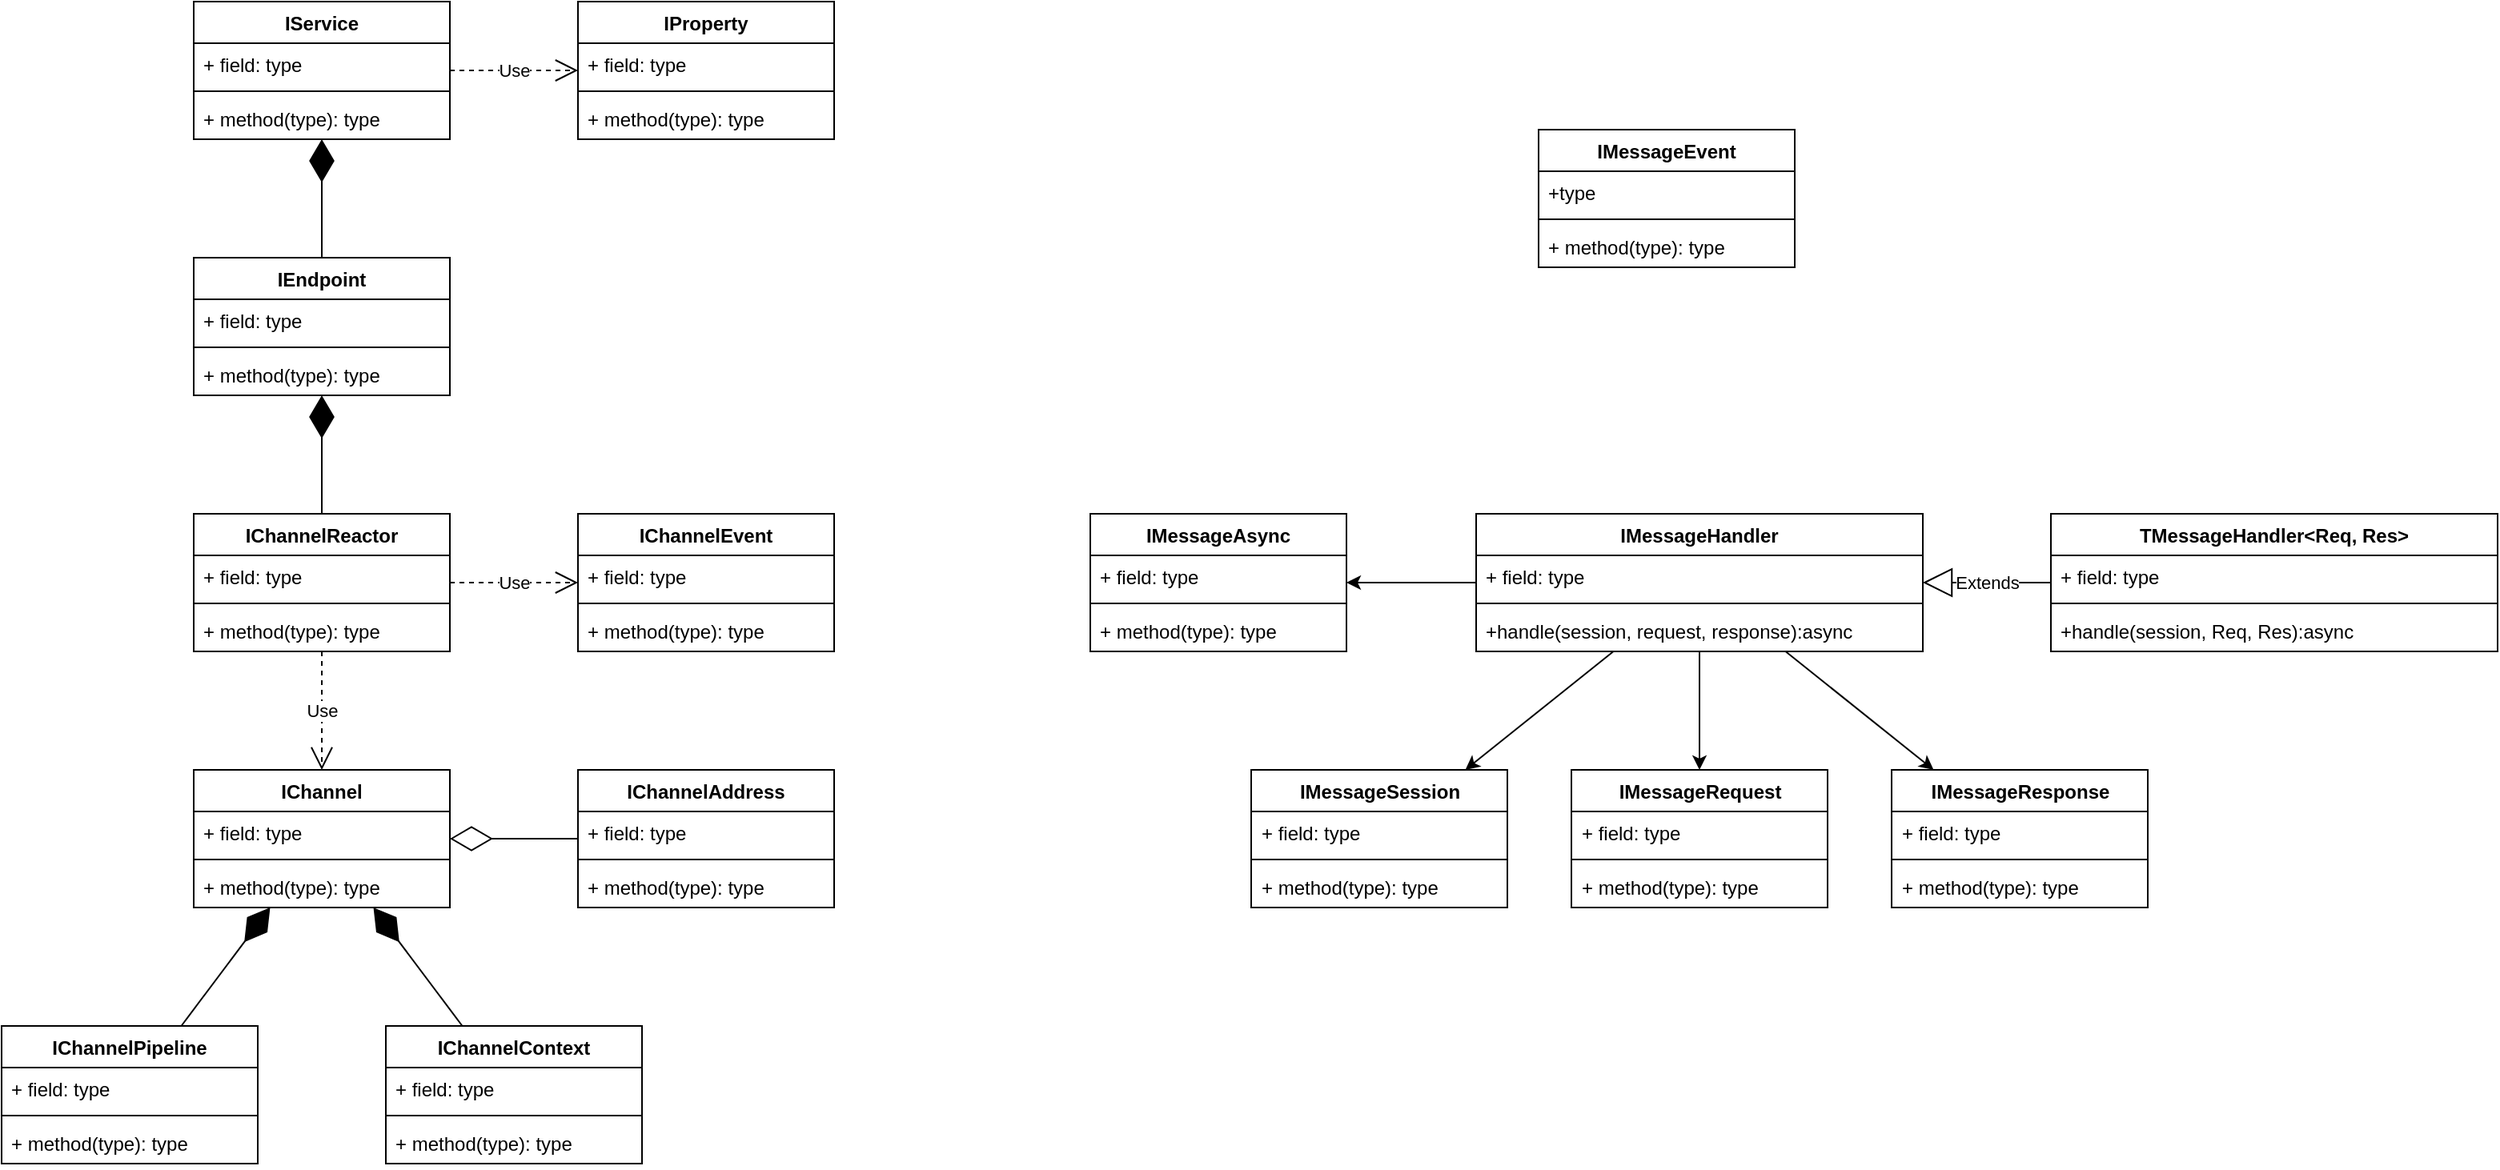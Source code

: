 <mxfile version="22.1.22" type="embed" pages="2">
  <diagram id="23iRSUPoRavnBvh4doch" name="功能结构">
    <mxGraphModel dx="989" dy="751" grid="1" gridSize="10" guides="1" tooltips="1" connect="1" arrows="1" fold="1" page="1" pageScale="1" pageWidth="827" pageHeight="1169" math="0" shadow="0">
      <root>
        <mxCell id="0" />
        <mxCell id="1" parent="0" />
        <mxCell id="2" value="IEndpoint" style="swimlane;fontStyle=1;align=center;verticalAlign=top;childLayout=stackLayout;horizontal=1;startSize=26;horizontalStack=0;resizeParent=1;resizeParentMax=0;resizeLast=0;collapsible=1;marginBottom=0;whiteSpace=wrap;html=1;" parent="1" vertex="1">
          <mxGeometry x="280" y="200" width="160" height="86" as="geometry" />
        </mxCell>
        <mxCell id="3" value="+ field: type" style="text;strokeColor=none;fillColor=none;align=left;verticalAlign=top;spacingLeft=4;spacingRight=4;overflow=hidden;rotatable=0;points=[[0,0.5],[1,0.5]];portConstraint=eastwest;whiteSpace=wrap;html=1;" parent="2" vertex="1">
          <mxGeometry y="26" width="160" height="26" as="geometry" />
        </mxCell>
        <mxCell id="4" value="" style="line;strokeWidth=1;fillColor=none;align=left;verticalAlign=middle;spacingTop=-1;spacingLeft=3;spacingRight=3;rotatable=0;labelPosition=right;points=[];portConstraint=eastwest;strokeColor=inherit;" parent="2" vertex="1">
          <mxGeometry y="52" width="160" height="8" as="geometry" />
        </mxCell>
        <mxCell id="5" value="+ method(type): type" style="text;strokeColor=none;fillColor=none;align=left;verticalAlign=top;spacingLeft=4;spacingRight=4;overflow=hidden;rotatable=0;points=[[0,0.5],[1,0.5]];portConstraint=eastwest;whiteSpace=wrap;html=1;" parent="2" vertex="1">
          <mxGeometry y="60" width="160" height="26" as="geometry" />
        </mxCell>
        <mxCell id="6" value="IChannelReactor" style="swimlane;fontStyle=1;align=center;verticalAlign=top;childLayout=stackLayout;horizontal=1;startSize=26;horizontalStack=0;resizeParent=1;resizeParentMax=0;resizeLast=0;collapsible=1;marginBottom=0;whiteSpace=wrap;html=1;" parent="1" vertex="1">
          <mxGeometry x="280" y="360" width="160" height="86" as="geometry" />
        </mxCell>
        <mxCell id="7" value="+ field: type" style="text;strokeColor=none;fillColor=none;align=left;verticalAlign=top;spacingLeft=4;spacingRight=4;overflow=hidden;rotatable=0;points=[[0,0.5],[1,0.5]];portConstraint=eastwest;whiteSpace=wrap;html=1;" parent="6" vertex="1">
          <mxGeometry y="26" width="160" height="26" as="geometry" />
        </mxCell>
        <mxCell id="8" value="" style="line;strokeWidth=1;fillColor=none;align=left;verticalAlign=middle;spacingTop=-1;spacingLeft=3;spacingRight=3;rotatable=0;labelPosition=right;points=[];portConstraint=eastwest;strokeColor=inherit;" parent="6" vertex="1">
          <mxGeometry y="52" width="160" height="8" as="geometry" />
        </mxCell>
        <mxCell id="9" value="+ method(type): type" style="text;strokeColor=none;fillColor=none;align=left;verticalAlign=top;spacingLeft=4;spacingRight=4;overflow=hidden;rotatable=0;points=[[0,0.5],[1,0.5]];portConstraint=eastwest;whiteSpace=wrap;html=1;" parent="6" vertex="1">
          <mxGeometry y="60" width="160" height="26" as="geometry" />
        </mxCell>
        <mxCell id="10" value="IChannelEvent" style="swimlane;fontStyle=1;align=center;verticalAlign=top;childLayout=stackLayout;horizontal=1;startSize=26;horizontalStack=0;resizeParent=1;resizeParentMax=0;resizeLast=0;collapsible=1;marginBottom=0;whiteSpace=wrap;html=1;" parent="1" vertex="1">
          <mxGeometry x="520" y="360" width="160" height="86" as="geometry" />
        </mxCell>
        <mxCell id="11" value="+ field: type" style="text;strokeColor=none;fillColor=none;align=left;verticalAlign=top;spacingLeft=4;spacingRight=4;overflow=hidden;rotatable=0;points=[[0,0.5],[1,0.5]];portConstraint=eastwest;whiteSpace=wrap;html=1;" parent="10" vertex="1">
          <mxGeometry y="26" width="160" height="26" as="geometry" />
        </mxCell>
        <mxCell id="12" value="" style="line;strokeWidth=1;fillColor=none;align=left;verticalAlign=middle;spacingTop=-1;spacingLeft=3;spacingRight=3;rotatable=0;labelPosition=right;points=[];portConstraint=eastwest;strokeColor=inherit;" parent="10" vertex="1">
          <mxGeometry y="52" width="160" height="8" as="geometry" />
        </mxCell>
        <mxCell id="13" value="+ method(type): type" style="text;strokeColor=none;fillColor=none;align=left;verticalAlign=top;spacingLeft=4;spacingRight=4;overflow=hidden;rotatable=0;points=[[0,0.5],[1,0.5]];portConstraint=eastwest;whiteSpace=wrap;html=1;" parent="10" vertex="1">
          <mxGeometry y="60" width="160" height="26" as="geometry" />
        </mxCell>
        <mxCell id="14" value="IChannelAddress" style="swimlane;fontStyle=1;align=center;verticalAlign=top;childLayout=stackLayout;horizontal=1;startSize=26;horizontalStack=0;resizeParent=1;resizeParentMax=0;resizeLast=0;collapsible=1;marginBottom=0;whiteSpace=wrap;html=1;" parent="1" vertex="1">
          <mxGeometry x="520" y="520" width="160" height="86" as="geometry" />
        </mxCell>
        <mxCell id="15" value="+ field: type" style="text;strokeColor=none;fillColor=none;align=left;verticalAlign=top;spacingLeft=4;spacingRight=4;overflow=hidden;rotatable=0;points=[[0,0.5],[1,0.5]];portConstraint=eastwest;whiteSpace=wrap;html=1;" parent="14" vertex="1">
          <mxGeometry y="26" width="160" height="26" as="geometry" />
        </mxCell>
        <mxCell id="16" value="" style="line;strokeWidth=1;fillColor=none;align=left;verticalAlign=middle;spacingTop=-1;spacingLeft=3;spacingRight=3;rotatable=0;labelPosition=right;points=[];portConstraint=eastwest;strokeColor=inherit;" parent="14" vertex="1">
          <mxGeometry y="52" width="160" height="8" as="geometry" />
        </mxCell>
        <mxCell id="17" value="+ method(type): type" style="text;strokeColor=none;fillColor=none;align=left;verticalAlign=top;spacingLeft=4;spacingRight=4;overflow=hidden;rotatable=0;points=[[0,0.5],[1,0.5]];portConstraint=eastwest;whiteSpace=wrap;html=1;" parent="14" vertex="1">
          <mxGeometry y="60" width="160" height="26" as="geometry" />
        </mxCell>
        <mxCell id="18" value="IChannel" style="swimlane;fontStyle=1;align=center;verticalAlign=top;childLayout=stackLayout;horizontal=1;startSize=26;horizontalStack=0;resizeParent=1;resizeParentMax=0;resizeLast=0;collapsible=1;marginBottom=0;whiteSpace=wrap;html=1;" parent="1" vertex="1">
          <mxGeometry x="280" y="520" width="160" height="86" as="geometry" />
        </mxCell>
        <mxCell id="19" value="+ field: type" style="text;strokeColor=none;fillColor=none;align=left;verticalAlign=top;spacingLeft=4;spacingRight=4;overflow=hidden;rotatable=0;points=[[0,0.5],[1,0.5]];portConstraint=eastwest;whiteSpace=wrap;html=1;" parent="18" vertex="1">
          <mxGeometry y="26" width="160" height="26" as="geometry" />
        </mxCell>
        <mxCell id="20" value="" style="line;strokeWidth=1;fillColor=none;align=left;verticalAlign=middle;spacingTop=-1;spacingLeft=3;spacingRight=3;rotatable=0;labelPosition=right;points=[];portConstraint=eastwest;strokeColor=inherit;" parent="18" vertex="1">
          <mxGeometry y="52" width="160" height="8" as="geometry" />
        </mxCell>
        <mxCell id="21" value="+ method(type): type" style="text;strokeColor=none;fillColor=none;align=left;verticalAlign=top;spacingLeft=4;spacingRight=4;overflow=hidden;rotatable=0;points=[[0,0.5],[1,0.5]];portConstraint=eastwest;whiteSpace=wrap;html=1;" parent="18" vertex="1">
          <mxGeometry y="60" width="160" height="26" as="geometry" />
        </mxCell>
        <mxCell id="22" value="Use" style="endArrow=open;endSize=12;dashed=1;html=1;rounded=0;" parent="1" source="6" target="18" edge="1">
          <mxGeometry width="160" relative="1" as="geometry">
            <mxPoint x="120" y="510" as="sourcePoint" />
            <mxPoint x="280" y="510" as="targetPoint" />
          </mxGeometry>
        </mxCell>
        <mxCell id="23" value="IChannelPipeline" style="swimlane;fontStyle=1;align=center;verticalAlign=top;childLayout=stackLayout;horizontal=1;startSize=26;horizontalStack=0;resizeParent=1;resizeParentMax=0;resizeLast=0;collapsible=1;marginBottom=0;whiteSpace=wrap;html=1;" parent="1" vertex="1">
          <mxGeometry x="160" y="680" width="160" height="86" as="geometry" />
        </mxCell>
        <mxCell id="24" value="+ field: type" style="text;strokeColor=none;fillColor=none;align=left;verticalAlign=top;spacingLeft=4;spacingRight=4;overflow=hidden;rotatable=0;points=[[0,0.5],[1,0.5]];portConstraint=eastwest;whiteSpace=wrap;html=1;" parent="23" vertex="1">
          <mxGeometry y="26" width="160" height="26" as="geometry" />
        </mxCell>
        <mxCell id="25" value="" style="line;strokeWidth=1;fillColor=none;align=left;verticalAlign=middle;spacingTop=-1;spacingLeft=3;spacingRight=3;rotatable=0;labelPosition=right;points=[];portConstraint=eastwest;strokeColor=inherit;" parent="23" vertex="1">
          <mxGeometry y="52" width="160" height="8" as="geometry" />
        </mxCell>
        <mxCell id="26" value="+ method(type): type" style="text;strokeColor=none;fillColor=none;align=left;verticalAlign=top;spacingLeft=4;spacingRight=4;overflow=hidden;rotatable=0;points=[[0,0.5],[1,0.5]];portConstraint=eastwest;whiteSpace=wrap;html=1;" parent="23" vertex="1">
          <mxGeometry y="60" width="160" height="26" as="geometry" />
        </mxCell>
        <mxCell id="27" value="IChannelContext" style="swimlane;fontStyle=1;align=center;verticalAlign=top;childLayout=stackLayout;horizontal=1;startSize=26;horizontalStack=0;resizeParent=1;resizeParentMax=0;resizeLast=0;collapsible=1;marginBottom=0;whiteSpace=wrap;html=1;" parent="1" vertex="1">
          <mxGeometry x="400" y="680" width="160" height="86" as="geometry" />
        </mxCell>
        <mxCell id="28" value="+ field: type" style="text;strokeColor=none;fillColor=none;align=left;verticalAlign=top;spacingLeft=4;spacingRight=4;overflow=hidden;rotatable=0;points=[[0,0.5],[1,0.5]];portConstraint=eastwest;whiteSpace=wrap;html=1;" parent="27" vertex="1">
          <mxGeometry y="26" width="160" height="26" as="geometry" />
        </mxCell>
        <mxCell id="29" value="" style="line;strokeWidth=1;fillColor=none;align=left;verticalAlign=middle;spacingTop=-1;spacingLeft=3;spacingRight=3;rotatable=0;labelPosition=right;points=[];portConstraint=eastwest;strokeColor=inherit;" parent="27" vertex="1">
          <mxGeometry y="52" width="160" height="8" as="geometry" />
        </mxCell>
        <mxCell id="30" value="+ method(type): type" style="text;strokeColor=none;fillColor=none;align=left;verticalAlign=top;spacingLeft=4;spacingRight=4;overflow=hidden;rotatable=0;points=[[0,0.5],[1,0.5]];portConstraint=eastwest;whiteSpace=wrap;html=1;" parent="27" vertex="1">
          <mxGeometry y="60" width="160" height="26" as="geometry" />
        </mxCell>
        <mxCell id="31" value="" style="endArrow=diamondThin;endFill=1;endSize=24;html=1;rounded=0;" parent="1" source="23" target="18" edge="1">
          <mxGeometry width="160" relative="1" as="geometry">
            <mxPoint x="190" y="540" as="sourcePoint" />
            <mxPoint x="350" y="540" as="targetPoint" />
          </mxGeometry>
        </mxCell>
        <mxCell id="32" value="" style="endArrow=diamondThin;endFill=1;endSize=24;html=1;rounded=0;" parent="1" source="27" target="18" edge="1">
          <mxGeometry width="160" relative="1" as="geometry">
            <mxPoint x="500" y="630" as="sourcePoint" />
            <mxPoint x="660" y="630" as="targetPoint" />
          </mxGeometry>
        </mxCell>
        <mxCell id="33" value="" style="endArrow=diamondThin;endFill=0;endSize=24;html=1;rounded=0;" parent="1" source="14" target="18" edge="1">
          <mxGeometry width="160" relative="1" as="geometry">
            <mxPoint x="470" y="650" as="sourcePoint" />
            <mxPoint x="630" y="650" as="targetPoint" />
          </mxGeometry>
        </mxCell>
        <mxCell id="34" value="Use" style="endArrow=open;endSize=12;dashed=1;html=1;rounded=0;" parent="1" source="6" target="10" edge="1">
          <mxGeometry width="160" relative="1" as="geometry">
            <mxPoint x="430" y="470" as="sourcePoint" />
            <mxPoint x="590" y="470" as="targetPoint" />
          </mxGeometry>
        </mxCell>
        <mxCell id="35" value="" style="endArrow=diamondThin;endFill=1;endSize=24;html=1;rounded=0;" parent="1" source="6" target="2" edge="1">
          <mxGeometry width="160" relative="1" as="geometry">
            <mxPoint x="160" y="320" as="sourcePoint" />
            <mxPoint x="320" y="320" as="targetPoint" />
          </mxGeometry>
        </mxCell>
        <mxCell id="41" value="IService" style="swimlane;fontStyle=1;align=center;verticalAlign=top;childLayout=stackLayout;horizontal=1;startSize=26;horizontalStack=0;resizeParent=1;resizeParentMax=0;resizeLast=0;collapsible=1;marginBottom=0;whiteSpace=wrap;html=1;" parent="1" vertex="1">
          <mxGeometry x="280" y="40" width="160" height="86" as="geometry" />
        </mxCell>
        <mxCell id="42" value="+ field: type" style="text;strokeColor=none;fillColor=none;align=left;verticalAlign=top;spacingLeft=4;spacingRight=4;overflow=hidden;rotatable=0;points=[[0,0.5],[1,0.5]];portConstraint=eastwest;whiteSpace=wrap;html=1;" parent="41" vertex="1">
          <mxGeometry y="26" width="160" height="26" as="geometry" />
        </mxCell>
        <mxCell id="43" value="" style="line;strokeWidth=1;fillColor=none;align=left;verticalAlign=middle;spacingTop=-1;spacingLeft=3;spacingRight=3;rotatable=0;labelPosition=right;points=[];portConstraint=eastwest;strokeColor=inherit;" parent="41" vertex="1">
          <mxGeometry y="52" width="160" height="8" as="geometry" />
        </mxCell>
        <mxCell id="44" value="+ method(type): type" style="text;strokeColor=none;fillColor=none;align=left;verticalAlign=top;spacingLeft=4;spacingRight=4;overflow=hidden;rotatable=0;points=[[0,0.5],[1,0.5]];portConstraint=eastwest;whiteSpace=wrap;html=1;" parent="41" vertex="1">
          <mxGeometry y="60" width="160" height="26" as="geometry" />
        </mxCell>
        <mxCell id="45" value="IProperty" style="swimlane;fontStyle=1;align=center;verticalAlign=top;childLayout=stackLayout;horizontal=1;startSize=26;horizontalStack=0;resizeParent=1;resizeParentMax=0;resizeLast=0;collapsible=1;marginBottom=0;whiteSpace=wrap;html=1;" parent="1" vertex="1">
          <mxGeometry x="520" y="40" width="160" height="86" as="geometry" />
        </mxCell>
        <mxCell id="46" value="+ field: type" style="text;strokeColor=none;fillColor=none;align=left;verticalAlign=top;spacingLeft=4;spacingRight=4;overflow=hidden;rotatable=0;points=[[0,0.5],[1,0.5]];portConstraint=eastwest;whiteSpace=wrap;html=1;" parent="45" vertex="1">
          <mxGeometry y="26" width="160" height="26" as="geometry" />
        </mxCell>
        <mxCell id="47" value="" style="line;strokeWidth=1;fillColor=none;align=left;verticalAlign=middle;spacingTop=-1;spacingLeft=3;spacingRight=3;rotatable=0;labelPosition=right;points=[];portConstraint=eastwest;strokeColor=inherit;" parent="45" vertex="1">
          <mxGeometry y="52" width="160" height="8" as="geometry" />
        </mxCell>
        <mxCell id="48" value="+ method(type): type" style="text;strokeColor=none;fillColor=none;align=left;verticalAlign=top;spacingLeft=4;spacingRight=4;overflow=hidden;rotatable=0;points=[[0,0.5],[1,0.5]];portConstraint=eastwest;whiteSpace=wrap;html=1;" parent="45" vertex="1">
          <mxGeometry y="60" width="160" height="26" as="geometry" />
        </mxCell>
        <mxCell id="49" value="" style="endArrow=diamondThin;endFill=1;endSize=24;html=1;rounded=0;" parent="1" source="2" target="41" edge="1">
          <mxGeometry width="160" relative="1" as="geometry">
            <mxPoint x="200" y="170" as="sourcePoint" />
            <mxPoint x="360" y="170" as="targetPoint" />
          </mxGeometry>
        </mxCell>
        <mxCell id="50" value="Use" style="endArrow=open;endSize=12;dashed=1;html=1;rounded=0;" parent="1" source="41" target="45" edge="1">
          <mxGeometry width="160" relative="1" as="geometry">
            <mxPoint x="430" y="150" as="sourcePoint" />
            <mxPoint x="590" y="150" as="targetPoint" />
          </mxGeometry>
        </mxCell>
        <mxCell id="Htt4W4iRoE36qUB5lVLC-50" value="IMessageEvent" style="swimlane;fontStyle=1;align=center;verticalAlign=top;childLayout=stackLayout;horizontal=1;startSize=26;horizontalStack=0;resizeParent=1;resizeParentMax=0;resizeLast=0;collapsible=1;marginBottom=0;whiteSpace=wrap;html=1;" parent="1" vertex="1">
          <mxGeometry x="1120" y="120" width="160" height="86" as="geometry" />
        </mxCell>
        <mxCell id="Htt4W4iRoE36qUB5lVLC-51" value="+type" style="text;strokeColor=none;fillColor=none;align=left;verticalAlign=top;spacingLeft=4;spacingRight=4;overflow=hidden;rotatable=0;points=[[0,0.5],[1,0.5]];portConstraint=eastwest;whiteSpace=wrap;html=1;" parent="Htt4W4iRoE36qUB5lVLC-50" vertex="1">
          <mxGeometry y="26" width="160" height="26" as="geometry" />
        </mxCell>
        <mxCell id="Htt4W4iRoE36qUB5lVLC-52" value="" style="line;strokeWidth=1;fillColor=none;align=left;verticalAlign=middle;spacingTop=-1;spacingLeft=3;spacingRight=3;rotatable=0;labelPosition=right;points=[];portConstraint=eastwest;strokeColor=inherit;" parent="Htt4W4iRoE36qUB5lVLC-50" vertex="1">
          <mxGeometry y="52" width="160" height="8" as="geometry" />
        </mxCell>
        <mxCell id="Htt4W4iRoE36qUB5lVLC-53" value="+ method(type): type" style="text;strokeColor=none;fillColor=none;align=left;verticalAlign=top;spacingLeft=4;spacingRight=4;overflow=hidden;rotatable=0;points=[[0,0.5],[1,0.5]];portConstraint=eastwest;whiteSpace=wrap;html=1;" parent="Htt4W4iRoE36qUB5lVLC-50" vertex="1">
          <mxGeometry y="60" width="160" height="26" as="geometry" />
        </mxCell>
        <mxCell id="Htt4W4iRoE36qUB5lVLC-54" value="IMessageAsync" style="swimlane;fontStyle=1;align=center;verticalAlign=top;childLayout=stackLayout;horizontal=1;startSize=26;horizontalStack=0;resizeParent=1;resizeParentMax=0;resizeLast=0;collapsible=1;marginBottom=0;whiteSpace=wrap;html=1;" parent="1" vertex="1">
          <mxGeometry x="840" y="360" width="160" height="86" as="geometry" />
        </mxCell>
        <mxCell id="Htt4W4iRoE36qUB5lVLC-55" value="+ field: type" style="text;strokeColor=none;fillColor=none;align=left;verticalAlign=top;spacingLeft=4;spacingRight=4;overflow=hidden;rotatable=0;points=[[0,0.5],[1,0.5]];portConstraint=eastwest;whiteSpace=wrap;html=1;" parent="Htt4W4iRoE36qUB5lVLC-54" vertex="1">
          <mxGeometry y="26" width="160" height="26" as="geometry" />
        </mxCell>
        <mxCell id="Htt4W4iRoE36qUB5lVLC-56" value="" style="line;strokeWidth=1;fillColor=none;align=left;verticalAlign=middle;spacingTop=-1;spacingLeft=3;spacingRight=3;rotatable=0;labelPosition=right;points=[];portConstraint=eastwest;strokeColor=inherit;" parent="Htt4W4iRoE36qUB5lVLC-54" vertex="1">
          <mxGeometry y="52" width="160" height="8" as="geometry" />
        </mxCell>
        <mxCell id="Htt4W4iRoE36qUB5lVLC-57" value="+ method(type): type" style="text;strokeColor=none;fillColor=none;align=left;verticalAlign=top;spacingLeft=4;spacingRight=4;overflow=hidden;rotatable=0;points=[[0,0.5],[1,0.5]];portConstraint=eastwest;whiteSpace=wrap;html=1;" parent="Htt4W4iRoE36qUB5lVLC-54" vertex="1">
          <mxGeometry y="60" width="160" height="26" as="geometry" />
        </mxCell>
        <mxCell id="Htt4W4iRoE36qUB5lVLC-58" value="IMessageHandler" style="swimlane;fontStyle=1;align=center;verticalAlign=top;childLayout=stackLayout;horizontal=1;startSize=26;horizontalStack=0;resizeParent=1;resizeParentMax=0;resizeLast=0;collapsible=1;marginBottom=0;whiteSpace=wrap;html=1;" parent="1" vertex="1">
          <mxGeometry x="1081" y="360" width="279" height="86" as="geometry" />
        </mxCell>
        <mxCell id="Htt4W4iRoE36qUB5lVLC-59" value="+ field: type" style="text;strokeColor=none;fillColor=none;align=left;verticalAlign=top;spacingLeft=4;spacingRight=4;overflow=hidden;rotatable=0;points=[[0,0.5],[1,0.5]];portConstraint=eastwest;whiteSpace=wrap;html=1;" parent="Htt4W4iRoE36qUB5lVLC-58" vertex="1">
          <mxGeometry y="26" width="279" height="26" as="geometry" />
        </mxCell>
        <mxCell id="Htt4W4iRoE36qUB5lVLC-60" value="" style="line;strokeWidth=1;fillColor=none;align=left;verticalAlign=middle;spacingTop=-1;spacingLeft=3;spacingRight=3;rotatable=0;labelPosition=right;points=[];portConstraint=eastwest;strokeColor=inherit;" parent="Htt4W4iRoE36qUB5lVLC-58" vertex="1">
          <mxGeometry y="52" width="279" height="8" as="geometry" />
        </mxCell>
        <mxCell id="Htt4W4iRoE36qUB5lVLC-61" value="+handle(session, request, response):async" style="text;strokeColor=none;fillColor=none;align=left;verticalAlign=top;spacingLeft=4;spacingRight=4;overflow=hidden;rotatable=0;points=[[0,0.5],[1,0.5]];portConstraint=eastwest;whiteSpace=wrap;html=1;" parent="Htt4W4iRoE36qUB5lVLC-58" vertex="1">
          <mxGeometry y="60" width="279" height="26" as="geometry" />
        </mxCell>
        <mxCell id="Htt4W4iRoE36qUB5lVLC-62" value="TMessageHandler&amp;lt;Req, Res&amp;gt;" style="swimlane;fontStyle=1;align=center;verticalAlign=top;childLayout=stackLayout;horizontal=1;startSize=26;horizontalStack=0;resizeParent=1;resizeParentMax=0;resizeLast=0;collapsible=1;marginBottom=0;whiteSpace=wrap;html=1;" parent="1" vertex="1">
          <mxGeometry x="1440" y="360" width="279" height="86" as="geometry" />
        </mxCell>
        <mxCell id="Htt4W4iRoE36qUB5lVLC-63" value="+ field: type" style="text;strokeColor=none;fillColor=none;align=left;verticalAlign=top;spacingLeft=4;spacingRight=4;overflow=hidden;rotatable=0;points=[[0,0.5],[1,0.5]];portConstraint=eastwest;whiteSpace=wrap;html=1;" parent="Htt4W4iRoE36qUB5lVLC-62" vertex="1">
          <mxGeometry y="26" width="279" height="26" as="geometry" />
        </mxCell>
        <mxCell id="Htt4W4iRoE36qUB5lVLC-64" value="" style="line;strokeWidth=1;fillColor=none;align=left;verticalAlign=middle;spacingTop=-1;spacingLeft=3;spacingRight=3;rotatable=0;labelPosition=right;points=[];portConstraint=eastwest;strokeColor=inherit;" parent="Htt4W4iRoE36qUB5lVLC-62" vertex="1">
          <mxGeometry y="52" width="279" height="8" as="geometry" />
        </mxCell>
        <mxCell id="Htt4W4iRoE36qUB5lVLC-65" value="+handle(session, Req, Res):async" style="text;strokeColor=none;fillColor=none;align=left;verticalAlign=top;spacingLeft=4;spacingRight=4;overflow=hidden;rotatable=0;points=[[0,0.5],[1,0.5]];portConstraint=eastwest;whiteSpace=wrap;html=1;" parent="Htt4W4iRoE36qUB5lVLC-62" vertex="1">
          <mxGeometry y="60" width="279" height="26" as="geometry" />
        </mxCell>
        <mxCell id="Htt4W4iRoE36qUB5lVLC-66" value="Extends" style="endArrow=block;endSize=16;endFill=0;html=1;rounded=0;" parent="1" source="Htt4W4iRoE36qUB5lVLC-62" target="Htt4W4iRoE36qUB5lVLC-58" edge="1">
          <mxGeometry width="160" relative="1" as="geometry">
            <mxPoint x="1400" y="520" as="sourcePoint" />
            <mxPoint x="1560" y="520" as="targetPoint" />
          </mxGeometry>
        </mxCell>
        <mxCell id="Htt4W4iRoE36qUB5lVLC-67" value="IMessageSession" style="swimlane;fontStyle=1;align=center;verticalAlign=top;childLayout=stackLayout;horizontal=1;startSize=26;horizontalStack=0;resizeParent=1;resizeParentMax=0;resizeLast=0;collapsible=1;marginBottom=0;whiteSpace=wrap;html=1;" parent="1" vertex="1">
          <mxGeometry x="940.5" y="520" width="160" height="86" as="geometry" />
        </mxCell>
        <mxCell id="Htt4W4iRoE36qUB5lVLC-68" value="+ field: type" style="text;strokeColor=none;fillColor=none;align=left;verticalAlign=top;spacingLeft=4;spacingRight=4;overflow=hidden;rotatable=0;points=[[0,0.5],[1,0.5]];portConstraint=eastwest;whiteSpace=wrap;html=1;" parent="Htt4W4iRoE36qUB5lVLC-67" vertex="1">
          <mxGeometry y="26" width="160" height="26" as="geometry" />
        </mxCell>
        <mxCell id="Htt4W4iRoE36qUB5lVLC-69" value="" style="line;strokeWidth=1;fillColor=none;align=left;verticalAlign=middle;spacingTop=-1;spacingLeft=3;spacingRight=3;rotatable=0;labelPosition=right;points=[];portConstraint=eastwest;strokeColor=inherit;" parent="Htt4W4iRoE36qUB5lVLC-67" vertex="1">
          <mxGeometry y="52" width="160" height="8" as="geometry" />
        </mxCell>
        <mxCell id="Htt4W4iRoE36qUB5lVLC-70" value="+ method(type): type" style="text;strokeColor=none;fillColor=none;align=left;verticalAlign=top;spacingLeft=4;spacingRight=4;overflow=hidden;rotatable=0;points=[[0,0.5],[1,0.5]];portConstraint=eastwest;whiteSpace=wrap;html=1;" parent="Htt4W4iRoE36qUB5lVLC-67" vertex="1">
          <mxGeometry y="60" width="160" height="26" as="geometry" />
        </mxCell>
        <mxCell id="Htt4W4iRoE36qUB5lVLC-71" value="IMessageRequest" style="swimlane;fontStyle=1;align=center;verticalAlign=top;childLayout=stackLayout;horizontal=1;startSize=26;horizontalStack=0;resizeParent=1;resizeParentMax=0;resizeLast=0;collapsible=1;marginBottom=0;whiteSpace=wrap;html=1;" parent="1" vertex="1">
          <mxGeometry x="1140.5" y="520" width="160" height="86" as="geometry" />
        </mxCell>
        <mxCell id="Htt4W4iRoE36qUB5lVLC-72" value="+ field: type" style="text;strokeColor=none;fillColor=none;align=left;verticalAlign=top;spacingLeft=4;spacingRight=4;overflow=hidden;rotatable=0;points=[[0,0.5],[1,0.5]];portConstraint=eastwest;whiteSpace=wrap;html=1;" parent="Htt4W4iRoE36qUB5lVLC-71" vertex="1">
          <mxGeometry y="26" width="160" height="26" as="geometry" />
        </mxCell>
        <mxCell id="Htt4W4iRoE36qUB5lVLC-73" value="" style="line;strokeWidth=1;fillColor=none;align=left;verticalAlign=middle;spacingTop=-1;spacingLeft=3;spacingRight=3;rotatable=0;labelPosition=right;points=[];portConstraint=eastwest;strokeColor=inherit;" parent="Htt4W4iRoE36qUB5lVLC-71" vertex="1">
          <mxGeometry y="52" width="160" height="8" as="geometry" />
        </mxCell>
        <mxCell id="Htt4W4iRoE36qUB5lVLC-74" value="+ method(type): type" style="text;strokeColor=none;fillColor=none;align=left;verticalAlign=top;spacingLeft=4;spacingRight=4;overflow=hidden;rotatable=0;points=[[0,0.5],[1,0.5]];portConstraint=eastwest;whiteSpace=wrap;html=1;" parent="Htt4W4iRoE36qUB5lVLC-71" vertex="1">
          <mxGeometry y="60" width="160" height="26" as="geometry" />
        </mxCell>
        <mxCell id="Htt4W4iRoE36qUB5lVLC-75" value="IMessageResponse" style="swimlane;fontStyle=1;align=center;verticalAlign=top;childLayout=stackLayout;horizontal=1;startSize=26;horizontalStack=0;resizeParent=1;resizeParentMax=0;resizeLast=0;collapsible=1;marginBottom=0;whiteSpace=wrap;html=1;" parent="1" vertex="1">
          <mxGeometry x="1340.5" y="520" width="160" height="86" as="geometry" />
        </mxCell>
        <mxCell id="Htt4W4iRoE36qUB5lVLC-76" value="+ field: type" style="text;strokeColor=none;fillColor=none;align=left;verticalAlign=top;spacingLeft=4;spacingRight=4;overflow=hidden;rotatable=0;points=[[0,0.5],[1,0.5]];portConstraint=eastwest;whiteSpace=wrap;html=1;" parent="Htt4W4iRoE36qUB5lVLC-75" vertex="1">
          <mxGeometry y="26" width="160" height="26" as="geometry" />
        </mxCell>
        <mxCell id="Htt4W4iRoE36qUB5lVLC-77" value="" style="line;strokeWidth=1;fillColor=none;align=left;verticalAlign=middle;spacingTop=-1;spacingLeft=3;spacingRight=3;rotatable=0;labelPosition=right;points=[];portConstraint=eastwest;strokeColor=inherit;" parent="Htt4W4iRoE36qUB5lVLC-75" vertex="1">
          <mxGeometry y="52" width="160" height="8" as="geometry" />
        </mxCell>
        <mxCell id="Htt4W4iRoE36qUB5lVLC-78" value="+ method(type): type" style="text;strokeColor=none;fillColor=none;align=left;verticalAlign=top;spacingLeft=4;spacingRight=4;overflow=hidden;rotatable=0;points=[[0,0.5],[1,0.5]];portConstraint=eastwest;whiteSpace=wrap;html=1;" parent="Htt4W4iRoE36qUB5lVLC-75" vertex="1">
          <mxGeometry y="60" width="160" height="26" as="geometry" />
        </mxCell>
        <mxCell id="51" value="" style="endArrow=classic;html=1;rounded=0;" parent="1" source="Htt4W4iRoE36qUB5lVLC-58" target="Htt4W4iRoE36qUB5lVLC-67" edge="1">
          <mxGeometry width="50" height="50" relative="1" as="geometry">
            <mxPoint x="1230" y="700" as="sourcePoint" />
            <mxPoint x="1280" y="650" as="targetPoint" />
          </mxGeometry>
        </mxCell>
        <mxCell id="52" value="" style="endArrow=classic;html=1;rounded=0;" parent="1" source="Htt4W4iRoE36qUB5lVLC-58" target="Htt4W4iRoE36qUB5lVLC-71" edge="1">
          <mxGeometry width="50" height="50" relative="1" as="geometry">
            <mxPoint x="1240" y="690" as="sourcePoint" />
            <mxPoint x="1290" y="640" as="targetPoint" />
          </mxGeometry>
        </mxCell>
        <mxCell id="53" value="" style="endArrow=classic;html=1;rounded=0;" parent="1" source="Htt4W4iRoE36qUB5lVLC-58" target="Htt4W4iRoE36qUB5lVLC-75" edge="1">
          <mxGeometry width="50" height="50" relative="1" as="geometry">
            <mxPoint x="1460" y="700" as="sourcePoint" />
            <mxPoint x="1510" y="650" as="targetPoint" />
          </mxGeometry>
        </mxCell>
        <mxCell id="54" value="" style="endArrow=classic;html=1;rounded=0;" parent="1" source="Htt4W4iRoE36qUB5lVLC-58" target="Htt4W4iRoE36qUB5lVLC-54" edge="1">
          <mxGeometry width="50" height="50" relative="1" as="geometry">
            <mxPoint x="870" y="530" as="sourcePoint" />
            <mxPoint x="920" y="480" as="targetPoint" />
          </mxGeometry>
        </mxCell>
      </root>
    </mxGraphModel>
  </diagram>
  <diagram id="p2H4kmdQzXGGFT3gOr-E" name="消息通信">
    <mxGraphModel dx="989" dy="751" grid="1" gridSize="10" guides="1" tooltips="1" connect="1" arrows="1" fold="1" page="1" pageScale="1" pageWidth="850" pageHeight="1100" math="0" shadow="0">
      <root>
        <mxCell id="0" />
        <mxCell id="1" parent="0" />
        <mxCell id="CKZs8-kuKxjG3xr-YedT-5" value="客户端" style="rounded=0;whiteSpace=wrap;html=1;" parent="1" vertex="1">
          <mxGeometry x="80" y="440" width="120" height="60" as="geometry" />
        </mxCell>
        <mxCell id="CKZs8-kuKxjG3xr-YedT-6" value="网关服务" style="rounded=0;whiteSpace=wrap;html=1;" parent="1" vertex="1">
          <mxGeometry x="80" y="320" width="120" height="60" as="geometry" />
        </mxCell>
        <mxCell id="CKZs8-kuKxjG3xr-YedT-7" value="网关服务" style="rounded=0;whiteSpace=wrap;html=1;" parent="1" vertex="1">
          <mxGeometry x="320" y="320" width="120" height="60" as="geometry" />
        </mxCell>
        <mxCell id="CKZs8-kuKxjG3xr-YedT-13" value="地址服务" style="rounded=0;whiteSpace=wrap;html=1;" parent="1" vertex="1">
          <mxGeometry x="200" y="200" width="120" height="60" as="geometry" />
        </mxCell>
        <mxCell id="CKZs8-kuKxjG3xr-YedT-14" value="" style="endArrow=classic;startArrow=classic;html=1;rounded=0;" parent="1" source="CKZs8-kuKxjG3xr-YedT-6" target="CKZs8-kuKxjG3xr-YedT-13" edge="1">
          <mxGeometry width="50" height="50" relative="1" as="geometry">
            <mxPoint x="160" y="140" as="sourcePoint" />
            <mxPoint x="210" y="90" as="targetPoint" />
          </mxGeometry>
        </mxCell>
        <mxCell id="CKZs8-kuKxjG3xr-YedT-16" value="业务服务" style="rounded=0;whiteSpace=wrap;html=1;" parent="1" vertex="1">
          <mxGeometry x="80" y="80" width="120" height="60" as="geometry" />
        </mxCell>
        <mxCell id="CKZs8-kuKxjG3xr-YedT-17" value="业务服务" style="rounded=0;whiteSpace=wrap;html=1;" parent="1" vertex="1">
          <mxGeometry x="320" y="80" width="120" height="60" as="geometry" />
        </mxCell>
        <mxCell id="CKZs8-kuKxjG3xr-YedT-18" value="" style="endArrow=classic;startArrow=classic;html=1;rounded=0;" parent="1" source="CKZs8-kuKxjG3xr-YedT-16" target="CKZs8-kuKxjG3xr-YedT-17" edge="1">
          <mxGeometry width="50" height="50" relative="1" as="geometry">
            <mxPoint x="200" y="220" as="sourcePoint" />
            <mxPoint x="250" y="170" as="targetPoint" />
          </mxGeometry>
        </mxCell>
        <mxCell id="CKZs8-kuKxjG3xr-YedT-19" value="" style="endArrow=classic;startArrow=classic;html=1;rounded=0;" parent="1" source="CKZs8-kuKxjG3xr-YedT-13" target="CKZs8-kuKxjG3xr-YedT-17" edge="1">
          <mxGeometry width="50" height="50" relative="1" as="geometry">
            <mxPoint x="360" y="220" as="sourcePoint" />
            <mxPoint x="410" y="170" as="targetPoint" />
          </mxGeometry>
        </mxCell>
        <mxCell id="CKZs8-kuKxjG3xr-YedT-20" value="" style="endArrow=classic;startArrow=classic;html=1;rounded=0;" parent="1" source="CKZs8-kuKxjG3xr-YedT-13" target="CKZs8-kuKxjG3xr-YedT-16" edge="1">
          <mxGeometry width="50" height="50" relative="1" as="geometry">
            <mxPoint x="60" y="230" as="sourcePoint" />
            <mxPoint x="110" y="180" as="targetPoint" />
          </mxGeometry>
        </mxCell>
        <mxCell id="CKZs8-kuKxjG3xr-YedT-21" value="" style="endArrow=classic;startArrow=classic;html=1;rounded=0;" parent="1" source="CKZs8-kuKxjG3xr-YedT-13" target="CKZs8-kuKxjG3xr-YedT-7" edge="1">
          <mxGeometry width="50" height="50" relative="1" as="geometry">
            <mxPoint x="350" y="290" as="sourcePoint" />
            <mxPoint x="400" y="240" as="targetPoint" />
          </mxGeometry>
        </mxCell>
        <mxCell id="CKZs8-kuKxjG3xr-YedT-22" value="" style="endArrow=classic;startArrow=classic;html=1;rounded=0;" parent="1" source="CKZs8-kuKxjG3xr-YedT-6" target="CKZs8-kuKxjG3xr-YedT-16" edge="1">
          <mxGeometry width="50" height="50" relative="1" as="geometry">
            <mxPoint x="90" y="260" as="sourcePoint" />
            <mxPoint x="140" y="210" as="targetPoint" />
          </mxGeometry>
        </mxCell>
        <mxCell id="CKZs8-kuKxjG3xr-YedT-23" value="" style="endArrow=classic;startArrow=classic;html=1;rounded=0;" parent="1" source="CKZs8-kuKxjG3xr-YedT-7" target="CKZs8-kuKxjG3xr-YedT-17" edge="1">
          <mxGeometry width="50" height="50" relative="1" as="geometry">
            <mxPoint x="410" y="280" as="sourcePoint" />
            <mxPoint x="460" y="230" as="targetPoint" />
          </mxGeometry>
        </mxCell>
        <mxCell id="CKZs8-kuKxjG3xr-YedT-24" value="" style="endArrow=classic;startArrow=classic;html=1;rounded=0;" parent="1" source="CKZs8-kuKxjG3xr-YedT-6" target="CKZs8-kuKxjG3xr-YedT-7" edge="1">
          <mxGeometry width="50" height="50" relative="1" as="geometry">
            <mxPoint x="240" y="380" as="sourcePoint" />
            <mxPoint x="290" y="330" as="targetPoint" />
          </mxGeometry>
        </mxCell>
        <mxCell id="CKZs8-kuKxjG3xr-YedT-25" value="" style="endArrow=classic;startArrow=classic;html=1;rounded=0;" parent="1" source="CKZs8-kuKxjG3xr-YedT-5" target="CKZs8-kuKxjG3xr-YedT-6" edge="1">
          <mxGeometry width="50" height="50" relative="1" as="geometry">
            <mxPoint x="250" y="430" as="sourcePoint" />
            <mxPoint x="300" y="380" as="targetPoint" />
          </mxGeometry>
        </mxCell>
        <mxCell id="CKZs8-kuKxjG3xr-YedT-26" value="地址服务" style="rounded=0;whiteSpace=wrap;html=1;" parent="1" vertex="1">
          <mxGeometry x="440" y="200" width="120" height="60" as="geometry" />
        </mxCell>
        <mxCell id="CKZs8-kuKxjG3xr-YedT-27" value="" style="endArrow=classic;startArrow=classic;html=1;rounded=0;" parent="1" source="CKZs8-kuKxjG3xr-YedT-13" target="CKZs8-kuKxjG3xr-YedT-26" edge="1">
          <mxGeometry width="50" height="50" relative="1" as="geometry">
            <mxPoint x="350" y="270" as="sourcePoint" />
            <mxPoint x="400" y="220" as="targetPoint" />
          </mxGeometry>
        </mxCell>
        <mxCell id="HM3UNx-YRd_0T0rKC2Zd-1" value="IMessageEvent" style="swimlane;fontStyle=1;align=center;verticalAlign=top;childLayout=stackLayout;horizontal=1;startSize=26;horizontalStack=0;resizeParent=1;resizeParentMax=0;resizeLast=0;collapsible=1;marginBottom=0;whiteSpace=wrap;html=1;" parent="1" vertex="1">
          <mxGeometry x="1240" y="340" width="160" height="86" as="geometry" />
        </mxCell>
        <mxCell id="HM3UNx-YRd_0T0rKC2Zd-2" value="+type" style="text;strokeColor=none;fillColor=none;align=left;verticalAlign=top;spacingLeft=4;spacingRight=4;overflow=hidden;rotatable=0;points=[[0,0.5],[1,0.5]];portConstraint=eastwest;whiteSpace=wrap;html=1;" parent="HM3UNx-YRd_0T0rKC2Zd-1" vertex="1">
          <mxGeometry y="26" width="160" height="26" as="geometry" />
        </mxCell>
        <mxCell id="HM3UNx-YRd_0T0rKC2Zd-3" value="" style="line;strokeWidth=1;fillColor=none;align=left;verticalAlign=middle;spacingTop=-1;spacingLeft=3;spacingRight=3;rotatable=0;labelPosition=right;points=[];portConstraint=eastwest;strokeColor=inherit;" parent="HM3UNx-YRd_0T0rKC2Zd-1" vertex="1">
          <mxGeometry y="52" width="160" height="8" as="geometry" />
        </mxCell>
        <mxCell id="HM3UNx-YRd_0T0rKC2Zd-4" value="+ method(type): type" style="text;strokeColor=none;fillColor=none;align=left;verticalAlign=top;spacingLeft=4;spacingRight=4;overflow=hidden;rotatable=0;points=[[0,0.5],[1,0.5]];portConstraint=eastwest;whiteSpace=wrap;html=1;" parent="HM3UNx-YRd_0T0rKC2Zd-1" vertex="1">
          <mxGeometry y="60" width="160" height="26" as="geometry" />
        </mxCell>
        <mxCell id="HM3UNx-YRd_0T0rKC2Zd-5" value="IMessageAsync" style="swimlane;fontStyle=1;align=center;verticalAlign=top;childLayout=stackLayout;horizontal=1;startSize=26;horizontalStack=0;resizeParent=1;resizeParentMax=0;resizeLast=0;collapsible=1;marginBottom=0;whiteSpace=wrap;html=1;" parent="1" vertex="1">
          <mxGeometry x="700" y="680" width="160" height="86" as="geometry" />
        </mxCell>
        <mxCell id="HM3UNx-YRd_0T0rKC2Zd-6" value="+ field: type" style="text;strokeColor=none;fillColor=none;align=left;verticalAlign=top;spacingLeft=4;spacingRight=4;overflow=hidden;rotatable=0;points=[[0,0.5],[1,0.5]];portConstraint=eastwest;whiteSpace=wrap;html=1;" parent="HM3UNx-YRd_0T0rKC2Zd-5" vertex="1">
          <mxGeometry y="26" width="160" height="26" as="geometry" />
        </mxCell>
        <mxCell id="HM3UNx-YRd_0T0rKC2Zd-7" value="" style="line;strokeWidth=1;fillColor=none;align=left;verticalAlign=middle;spacingTop=-1;spacingLeft=3;spacingRight=3;rotatable=0;labelPosition=right;points=[];portConstraint=eastwest;strokeColor=inherit;" parent="HM3UNx-YRd_0T0rKC2Zd-5" vertex="1">
          <mxGeometry y="52" width="160" height="8" as="geometry" />
        </mxCell>
        <mxCell id="HM3UNx-YRd_0T0rKC2Zd-8" value="+ method(type): type" style="text;strokeColor=none;fillColor=none;align=left;verticalAlign=top;spacingLeft=4;spacingRight=4;overflow=hidden;rotatable=0;points=[[0,0.5],[1,0.5]];portConstraint=eastwest;whiteSpace=wrap;html=1;" parent="HM3UNx-YRd_0T0rKC2Zd-5" vertex="1">
          <mxGeometry y="60" width="160" height="26" as="geometry" />
        </mxCell>
        <mxCell id="HM3UNx-YRd_0T0rKC2Zd-9" value="IMessageHandler" style="swimlane;fontStyle=1;align=center;verticalAlign=top;childLayout=stackLayout;horizontal=1;startSize=26;horizontalStack=0;resizeParent=1;resizeParentMax=0;resizeLast=0;collapsible=1;marginBottom=0;whiteSpace=wrap;html=1;" parent="1" vertex="1">
          <mxGeometry x="941" y="680" width="279" height="86" as="geometry" />
        </mxCell>
        <mxCell id="HM3UNx-YRd_0T0rKC2Zd-10" value="+ field: type" style="text;strokeColor=none;fillColor=none;align=left;verticalAlign=top;spacingLeft=4;spacingRight=4;overflow=hidden;rotatable=0;points=[[0,0.5],[1,0.5]];portConstraint=eastwest;whiteSpace=wrap;html=1;" parent="HM3UNx-YRd_0T0rKC2Zd-9" vertex="1">
          <mxGeometry y="26" width="279" height="26" as="geometry" />
        </mxCell>
        <mxCell id="HM3UNx-YRd_0T0rKC2Zd-11" value="" style="line;strokeWidth=1;fillColor=none;align=left;verticalAlign=middle;spacingTop=-1;spacingLeft=3;spacingRight=3;rotatable=0;labelPosition=right;points=[];portConstraint=eastwest;strokeColor=inherit;" parent="HM3UNx-YRd_0T0rKC2Zd-9" vertex="1">
          <mxGeometry y="52" width="279" height="8" as="geometry" />
        </mxCell>
        <mxCell id="HM3UNx-YRd_0T0rKC2Zd-12" value="+handle(session, request, response):async" style="text;strokeColor=none;fillColor=none;align=left;verticalAlign=top;spacingLeft=4;spacingRight=4;overflow=hidden;rotatable=0;points=[[0,0.5],[1,0.5]];portConstraint=eastwest;whiteSpace=wrap;html=1;" parent="HM3UNx-YRd_0T0rKC2Zd-9" vertex="1">
          <mxGeometry y="60" width="279" height="26" as="geometry" />
        </mxCell>
        <mxCell id="HM3UNx-YRd_0T0rKC2Zd-13" value="TMessageHandler&amp;lt;Req, Res&amp;gt;" style="swimlane;fontStyle=1;align=center;verticalAlign=top;childLayout=stackLayout;horizontal=1;startSize=26;horizontalStack=0;resizeParent=1;resizeParentMax=0;resizeLast=0;collapsible=1;marginBottom=0;whiteSpace=wrap;html=1;" parent="1" vertex="1">
          <mxGeometry x="1300" y="680" width="279" height="86" as="geometry" />
        </mxCell>
        <mxCell id="HM3UNx-YRd_0T0rKC2Zd-14" value="+ field: type" style="text;strokeColor=none;fillColor=none;align=left;verticalAlign=top;spacingLeft=4;spacingRight=4;overflow=hidden;rotatable=0;points=[[0,0.5],[1,0.5]];portConstraint=eastwest;whiteSpace=wrap;html=1;" parent="HM3UNx-YRd_0T0rKC2Zd-13" vertex="1">
          <mxGeometry y="26" width="279" height="26" as="geometry" />
        </mxCell>
        <mxCell id="HM3UNx-YRd_0T0rKC2Zd-15" value="" style="line;strokeWidth=1;fillColor=none;align=left;verticalAlign=middle;spacingTop=-1;spacingLeft=3;spacingRight=3;rotatable=0;labelPosition=right;points=[];portConstraint=eastwest;strokeColor=inherit;" parent="HM3UNx-YRd_0T0rKC2Zd-13" vertex="1">
          <mxGeometry y="52" width="279" height="8" as="geometry" />
        </mxCell>
        <mxCell id="HM3UNx-YRd_0T0rKC2Zd-16" value="+handle(session, Req, Res):async" style="text;strokeColor=none;fillColor=none;align=left;verticalAlign=top;spacingLeft=4;spacingRight=4;overflow=hidden;rotatable=0;points=[[0,0.5],[1,0.5]];portConstraint=eastwest;whiteSpace=wrap;html=1;" parent="HM3UNx-YRd_0T0rKC2Zd-13" vertex="1">
          <mxGeometry y="60" width="279" height="26" as="geometry" />
        </mxCell>
        <mxCell id="HM3UNx-YRd_0T0rKC2Zd-17" value="Extends" style="endArrow=block;endSize=16;endFill=0;html=1;rounded=0;" parent="1" source="HM3UNx-YRd_0T0rKC2Zd-13" target="HM3UNx-YRd_0T0rKC2Zd-9" edge="1">
          <mxGeometry width="160" relative="1" as="geometry">
            <mxPoint x="1260" y="840" as="sourcePoint" />
            <mxPoint x="1420" y="840" as="targetPoint" />
          </mxGeometry>
        </mxCell>
        <mxCell id="HM3UNx-YRd_0T0rKC2Zd-18" value="IMessageSession" style="swimlane;fontStyle=1;align=center;verticalAlign=top;childLayout=stackLayout;horizontal=1;startSize=26;horizontalStack=0;resizeParent=1;resizeParentMax=0;resizeLast=0;collapsible=1;marginBottom=0;whiteSpace=wrap;html=1;" parent="1" vertex="1">
          <mxGeometry x="800.5" y="840" width="160" height="86" as="geometry" />
        </mxCell>
        <mxCell id="HM3UNx-YRd_0T0rKC2Zd-19" value="+ field: type" style="text;strokeColor=none;fillColor=none;align=left;verticalAlign=top;spacingLeft=4;spacingRight=4;overflow=hidden;rotatable=0;points=[[0,0.5],[1,0.5]];portConstraint=eastwest;whiteSpace=wrap;html=1;" parent="HM3UNx-YRd_0T0rKC2Zd-18" vertex="1">
          <mxGeometry y="26" width="160" height="26" as="geometry" />
        </mxCell>
        <mxCell id="HM3UNx-YRd_0T0rKC2Zd-20" value="" style="line;strokeWidth=1;fillColor=none;align=left;verticalAlign=middle;spacingTop=-1;spacingLeft=3;spacingRight=3;rotatable=0;labelPosition=right;points=[];portConstraint=eastwest;strokeColor=inherit;" parent="HM3UNx-YRd_0T0rKC2Zd-18" vertex="1">
          <mxGeometry y="52" width="160" height="8" as="geometry" />
        </mxCell>
        <mxCell id="HM3UNx-YRd_0T0rKC2Zd-21" value="+ method(type): type" style="text;strokeColor=none;fillColor=none;align=left;verticalAlign=top;spacingLeft=4;spacingRight=4;overflow=hidden;rotatable=0;points=[[0,0.5],[1,0.5]];portConstraint=eastwest;whiteSpace=wrap;html=1;" parent="HM3UNx-YRd_0T0rKC2Zd-18" vertex="1">
          <mxGeometry y="60" width="160" height="26" as="geometry" />
        </mxCell>
        <mxCell id="HM3UNx-YRd_0T0rKC2Zd-22" value="IMessageRequest" style="swimlane;fontStyle=1;align=center;verticalAlign=top;childLayout=stackLayout;horizontal=1;startSize=26;horizontalStack=0;resizeParent=1;resizeParentMax=0;resizeLast=0;collapsible=1;marginBottom=0;whiteSpace=wrap;html=1;" parent="1" vertex="1">
          <mxGeometry x="1000.5" y="840" width="160" height="86" as="geometry" />
        </mxCell>
        <mxCell id="HM3UNx-YRd_0T0rKC2Zd-23" value="+ field: type" style="text;strokeColor=none;fillColor=none;align=left;verticalAlign=top;spacingLeft=4;spacingRight=4;overflow=hidden;rotatable=0;points=[[0,0.5],[1,0.5]];portConstraint=eastwest;whiteSpace=wrap;html=1;" parent="HM3UNx-YRd_0T0rKC2Zd-22" vertex="1">
          <mxGeometry y="26" width="160" height="26" as="geometry" />
        </mxCell>
        <mxCell id="HM3UNx-YRd_0T0rKC2Zd-24" value="" style="line;strokeWidth=1;fillColor=none;align=left;verticalAlign=middle;spacingTop=-1;spacingLeft=3;spacingRight=3;rotatable=0;labelPosition=right;points=[];portConstraint=eastwest;strokeColor=inherit;" parent="HM3UNx-YRd_0T0rKC2Zd-22" vertex="1">
          <mxGeometry y="52" width="160" height="8" as="geometry" />
        </mxCell>
        <mxCell id="HM3UNx-YRd_0T0rKC2Zd-25" value="+ method(type): type" style="text;strokeColor=none;fillColor=none;align=left;verticalAlign=top;spacingLeft=4;spacingRight=4;overflow=hidden;rotatable=0;points=[[0,0.5],[1,0.5]];portConstraint=eastwest;whiteSpace=wrap;html=1;" parent="HM3UNx-YRd_0T0rKC2Zd-22" vertex="1">
          <mxGeometry y="60" width="160" height="26" as="geometry" />
        </mxCell>
        <mxCell id="HM3UNx-YRd_0T0rKC2Zd-26" value="IMessageResponse" style="swimlane;fontStyle=1;align=center;verticalAlign=top;childLayout=stackLayout;horizontal=1;startSize=26;horizontalStack=0;resizeParent=1;resizeParentMax=0;resizeLast=0;collapsible=1;marginBottom=0;whiteSpace=wrap;html=1;" parent="1" vertex="1">
          <mxGeometry x="1200.5" y="840" width="160" height="86" as="geometry" />
        </mxCell>
        <mxCell id="HM3UNx-YRd_0T0rKC2Zd-27" value="+ field: type" style="text;strokeColor=none;fillColor=none;align=left;verticalAlign=top;spacingLeft=4;spacingRight=4;overflow=hidden;rotatable=0;points=[[0,0.5],[1,0.5]];portConstraint=eastwest;whiteSpace=wrap;html=1;" parent="HM3UNx-YRd_0T0rKC2Zd-26" vertex="1">
          <mxGeometry y="26" width="160" height="26" as="geometry" />
        </mxCell>
        <mxCell id="HM3UNx-YRd_0T0rKC2Zd-28" value="" style="line;strokeWidth=1;fillColor=none;align=left;verticalAlign=middle;spacingTop=-1;spacingLeft=3;spacingRight=3;rotatable=0;labelPosition=right;points=[];portConstraint=eastwest;strokeColor=inherit;" parent="HM3UNx-YRd_0T0rKC2Zd-26" vertex="1">
          <mxGeometry y="52" width="160" height="8" as="geometry" />
        </mxCell>
        <mxCell id="HM3UNx-YRd_0T0rKC2Zd-29" value="+ method(type): type" style="text;strokeColor=none;fillColor=none;align=left;verticalAlign=top;spacingLeft=4;spacingRight=4;overflow=hidden;rotatable=0;points=[[0,0.5],[1,0.5]];portConstraint=eastwest;whiteSpace=wrap;html=1;" parent="HM3UNx-YRd_0T0rKC2Zd-26" vertex="1">
          <mxGeometry y="60" width="160" height="26" as="geometry" />
        </mxCell>
        <mxCell id="HM3UNx-YRd_0T0rKC2Zd-30" value="" style="endArrow=classic;html=1;rounded=0;" parent="1" source="HM3UNx-YRd_0T0rKC2Zd-9" target="HM3UNx-YRd_0T0rKC2Zd-18" edge="1">
          <mxGeometry width="50" height="50" relative="1" as="geometry">
            <mxPoint x="1090" y="1020" as="sourcePoint" />
            <mxPoint x="1140" y="970" as="targetPoint" />
          </mxGeometry>
        </mxCell>
        <mxCell id="HM3UNx-YRd_0T0rKC2Zd-31" value="" style="endArrow=classic;html=1;rounded=0;" parent="1" source="HM3UNx-YRd_0T0rKC2Zd-9" target="HM3UNx-YRd_0T0rKC2Zd-22" edge="1">
          <mxGeometry width="50" height="50" relative="1" as="geometry">
            <mxPoint x="1100" y="1010" as="sourcePoint" />
            <mxPoint x="1150" y="960" as="targetPoint" />
          </mxGeometry>
        </mxCell>
        <mxCell id="HM3UNx-YRd_0T0rKC2Zd-32" value="" style="endArrow=classic;html=1;rounded=0;" parent="1" source="HM3UNx-YRd_0T0rKC2Zd-9" target="HM3UNx-YRd_0T0rKC2Zd-26" edge="1">
          <mxGeometry width="50" height="50" relative="1" as="geometry">
            <mxPoint x="1320" y="1020" as="sourcePoint" />
            <mxPoint x="1370" y="970" as="targetPoint" />
          </mxGeometry>
        </mxCell>
        <mxCell id="HM3UNx-YRd_0T0rKC2Zd-33" value="" style="endArrow=classic;html=1;rounded=0;" parent="1" source="HM3UNx-YRd_0T0rKC2Zd-9" target="HM3UNx-YRd_0T0rKC2Zd-5" edge="1">
          <mxGeometry width="50" height="50" relative="1" as="geometry">
            <mxPoint x="730" y="850" as="sourcePoint" />
            <mxPoint x="780" y="800" as="targetPoint" />
          </mxGeometry>
        </mxCell>
        <mxCell id="HM3UNx-YRd_0T0rKC2Zd-34" value="IMessageEntry" style="swimlane;fontStyle=1;align=center;verticalAlign=top;childLayout=stackLayout;horizontal=1;startSize=26;horizontalStack=0;resizeParent=1;resizeParentMax=0;resizeLast=0;collapsible=1;marginBottom=0;whiteSpace=wrap;html=1;" parent="1" vertex="1">
          <mxGeometry x="1000.5" y="80" width="160" height="86" as="geometry" />
        </mxCell>
        <mxCell id="HM3UNx-YRd_0T0rKC2Zd-35" value="+ field: type" style="text;strokeColor=none;fillColor=none;align=left;verticalAlign=top;spacingLeft=4;spacingRight=4;overflow=hidden;rotatable=0;points=[[0,0.5],[1,0.5]];portConstraint=eastwest;whiteSpace=wrap;html=1;" parent="HM3UNx-YRd_0T0rKC2Zd-34" vertex="1">
          <mxGeometry y="26" width="160" height="26" as="geometry" />
        </mxCell>
        <mxCell id="HM3UNx-YRd_0T0rKC2Zd-36" value="" style="line;strokeWidth=1;fillColor=none;align=left;verticalAlign=middle;spacingTop=-1;spacingLeft=3;spacingRight=3;rotatable=0;labelPosition=right;points=[];portConstraint=eastwest;strokeColor=inherit;" parent="HM3UNx-YRd_0T0rKC2Zd-34" vertex="1">
          <mxGeometry y="52" width="160" height="8" as="geometry" />
        </mxCell>
        <mxCell id="HM3UNx-YRd_0T0rKC2Zd-37" value="+ method(type): type" style="text;strokeColor=none;fillColor=none;align=left;verticalAlign=top;spacingLeft=4;spacingRight=4;overflow=hidden;rotatable=0;points=[[0,0.5],[1,0.5]];portConstraint=eastwest;whiteSpace=wrap;html=1;" parent="HM3UNx-YRd_0T0rKC2Zd-34" vertex="1">
          <mxGeometry y="60" width="160" height="26" as="geometry" />
        </mxCell>
        <mxCell id="HM3UNx-YRd_0T0rKC2Zd-38" value="IMessageProxy" style="swimlane;fontStyle=1;align=center;verticalAlign=top;childLayout=stackLayout;horizontal=1;startSize=26;horizontalStack=0;resizeParent=1;resizeParentMax=0;resizeLast=0;collapsible=1;marginBottom=0;whiteSpace=wrap;html=1;" parent="1" vertex="1">
          <mxGeometry x="1000.5" y="210" width="160" height="86" as="geometry" />
        </mxCell>
        <mxCell id="HM3UNx-YRd_0T0rKC2Zd-39" value="+ field: type" style="text;strokeColor=none;fillColor=none;align=left;verticalAlign=top;spacingLeft=4;spacingRight=4;overflow=hidden;rotatable=0;points=[[0,0.5],[1,0.5]];portConstraint=eastwest;whiteSpace=wrap;html=1;" parent="HM3UNx-YRd_0T0rKC2Zd-38" vertex="1">
          <mxGeometry y="26" width="160" height="26" as="geometry" />
        </mxCell>
        <mxCell id="HM3UNx-YRd_0T0rKC2Zd-40" value="" style="line;strokeWidth=1;fillColor=none;align=left;verticalAlign=middle;spacingTop=-1;spacingLeft=3;spacingRight=3;rotatable=0;labelPosition=right;points=[];portConstraint=eastwest;strokeColor=inherit;" parent="HM3UNx-YRd_0T0rKC2Zd-38" vertex="1">
          <mxGeometry y="52" width="160" height="8" as="geometry" />
        </mxCell>
        <mxCell id="HM3UNx-YRd_0T0rKC2Zd-41" value="+ method(type): type" style="text;strokeColor=none;fillColor=none;align=left;verticalAlign=top;spacingLeft=4;spacingRight=4;overflow=hidden;rotatable=0;points=[[0,0.5],[1,0.5]];portConstraint=eastwest;whiteSpace=wrap;html=1;" parent="HM3UNx-YRd_0T0rKC2Zd-38" vertex="1">
          <mxGeometry y="60" width="160" height="26" as="geometry" />
        </mxCell>
        <mxCell id="HM3UNx-YRd_0T0rKC2Zd-43" value="IMessageClient" style="swimlane;fontStyle=1;align=center;verticalAlign=top;childLayout=stackLayout;horizontal=1;startSize=26;horizontalStack=0;resizeParent=1;resizeParentMax=0;resizeLast=0;collapsible=1;marginBottom=0;whiteSpace=wrap;html=1;" parent="1" vertex="1">
          <mxGeometry x="1000.5" y="340" width="160" height="86" as="geometry" />
        </mxCell>
        <mxCell id="HM3UNx-YRd_0T0rKC2Zd-44" value="+ field: type" style="text;strokeColor=none;fillColor=none;align=left;verticalAlign=top;spacingLeft=4;spacingRight=4;overflow=hidden;rotatable=0;points=[[0,0.5],[1,0.5]];portConstraint=eastwest;whiteSpace=wrap;html=1;" parent="HM3UNx-YRd_0T0rKC2Zd-43" vertex="1">
          <mxGeometry y="26" width="160" height="26" as="geometry" />
        </mxCell>
        <mxCell id="HM3UNx-YRd_0T0rKC2Zd-45" value="" style="line;strokeWidth=1;fillColor=none;align=left;verticalAlign=middle;spacingTop=-1;spacingLeft=3;spacingRight=3;rotatable=0;labelPosition=right;points=[];portConstraint=eastwest;strokeColor=inherit;" parent="HM3UNx-YRd_0T0rKC2Zd-43" vertex="1">
          <mxGeometry y="52" width="160" height="8" as="geometry" />
        </mxCell>
        <mxCell id="HM3UNx-YRd_0T0rKC2Zd-46" value="+ method(type): type" style="text;strokeColor=none;fillColor=none;align=left;verticalAlign=top;spacingLeft=4;spacingRight=4;overflow=hidden;rotatable=0;points=[[0,0.5],[1,0.5]];portConstraint=eastwest;whiteSpace=wrap;html=1;" parent="HM3UNx-YRd_0T0rKC2Zd-43" vertex="1">
          <mxGeometry y="60" width="160" height="26" as="geometry" />
        </mxCell>
        <mxCell id="xaTlFu8zbBbUVa-SZfLi-1" value="IMessageHub" style="swimlane;fontStyle=1;align=center;verticalAlign=top;childLayout=stackLayout;horizontal=1;startSize=26;horizontalStack=0;resizeParent=1;resizeParentMax=0;resizeLast=0;collapsible=1;marginBottom=0;whiteSpace=wrap;html=1;" vertex="1" parent="1">
          <mxGeometry x="1000.5" y="520" width="160" height="86" as="geometry" />
        </mxCell>
        <mxCell id="xaTlFu8zbBbUVa-SZfLi-2" value="+ field: type" style="text;strokeColor=none;fillColor=none;align=left;verticalAlign=top;spacingLeft=4;spacingRight=4;overflow=hidden;rotatable=0;points=[[0,0.5],[1,0.5]];portConstraint=eastwest;whiteSpace=wrap;html=1;" vertex="1" parent="xaTlFu8zbBbUVa-SZfLi-1">
          <mxGeometry y="26" width="160" height="26" as="geometry" />
        </mxCell>
        <mxCell id="xaTlFu8zbBbUVa-SZfLi-3" value="" style="line;strokeWidth=1;fillColor=none;align=left;verticalAlign=middle;spacingTop=-1;spacingLeft=3;spacingRight=3;rotatable=0;labelPosition=right;points=[];portConstraint=eastwest;strokeColor=inherit;" vertex="1" parent="xaTlFu8zbBbUVa-SZfLi-1">
          <mxGeometry y="52" width="160" height="8" as="geometry" />
        </mxCell>
        <mxCell id="xaTlFu8zbBbUVa-SZfLi-4" value="+bind(type, handler)" style="text;strokeColor=none;fillColor=none;align=left;verticalAlign=top;spacingLeft=4;spacingRight=4;overflow=hidden;rotatable=0;points=[[0,0.5],[1,0.5]];portConstraint=eastwest;whiteSpace=wrap;html=1;" vertex="1" parent="xaTlFu8zbBbUVa-SZfLi-1">
          <mxGeometry y="60" width="160" height="26" as="geometry" />
        </mxCell>
      </root>
    </mxGraphModel>
  </diagram>
</mxfile>
